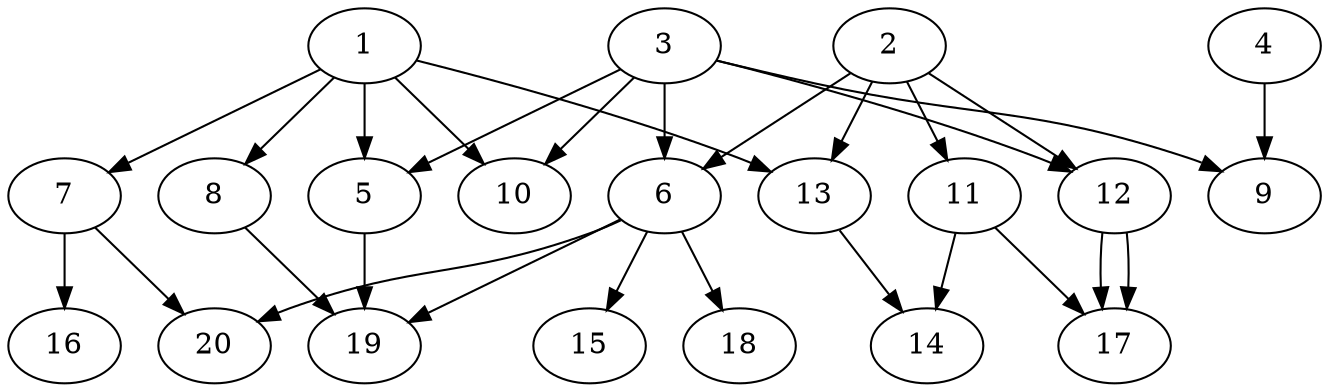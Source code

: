 // DAG automatically generated by daggen at Wed Jul 24 21:27:05 2019
// ./daggen --dot -n 20 --ccr 0.5 --fat 0.7 --regular 0.5 --density 0.5 --mindata 5242880 --maxdata 52428800 
digraph G {
  1 [size="93495296", alpha="0.00", expect_size="46747648"] 
  1 -> 5 [size ="46747648"]
  1 -> 7 [size ="46747648"]
  1 -> 8 [size ="46747648"]
  1 -> 10 [size ="46747648"]
  1 -> 13 [size ="46747648"]
  2 [size="45764608", alpha="0.05", expect_size="22882304"] 
  2 -> 6 [size ="22882304"]
  2 -> 11 [size ="22882304"]
  2 -> 12 [size ="22882304"]
  2 -> 13 [size ="22882304"]
  3 [size="75098112", alpha="0.12", expect_size="37549056"] 
  3 -> 5 [size ="37549056"]
  3 -> 6 [size ="37549056"]
  3 -> 9 [size ="37549056"]
  3 -> 10 [size ="37549056"]
  3 -> 12 [size ="37549056"]
  4 [size="25673728", alpha="0.16", expect_size="12836864"] 
  4 -> 9 [size ="12836864"]
  5 [size="54149120", alpha="0.17", expect_size="27074560"] 
  5 -> 19 [size ="27074560"]
  6 [size="29861888", alpha="0.13", expect_size="14930944"] 
  6 -> 15 [size ="14930944"]
  6 -> 18 [size ="14930944"]
  6 -> 19 [size ="14930944"]
  6 -> 20 [size ="14930944"]
  7 [size="93292544", alpha="0.01", expect_size="46646272"] 
  7 -> 16 [size ="46646272"]
  7 -> 20 [size ="46646272"]
  8 [size="38840320", alpha="0.20", expect_size="19420160"] 
  8 -> 19 [size ="19420160"]
  9 [size="41574400", alpha="0.18", expect_size="20787200"] 
  10 [size="52035584", alpha="0.12", expect_size="26017792"] 
  11 [size="23259136", alpha="0.18", expect_size="11629568"] 
  11 -> 14 [size ="11629568"]
  11 -> 17 [size ="11629568"]
  12 [size="23855104", alpha="0.00", expect_size="11927552"] 
  12 -> 17 [size ="11927552"]
  12 -> 17 [size ="11927552"]
  13 [size="46268416", alpha="0.19", expect_size="23134208"] 
  13 -> 14 [size ="23134208"]
  14 [size="101089280", alpha="0.15", expect_size="50544640"] 
  15 [size="81063936", alpha="0.14", expect_size="40531968"] 
  16 [size="66146304", alpha="0.02", expect_size="33073152"] 
  17 [size="33071104", alpha="0.10", expect_size="16535552"] 
  18 [size="35971072", alpha="0.09", expect_size="17985536"] 
  19 [size="35874816", alpha="0.11", expect_size="17937408"] 
  20 [size="26040320", alpha="0.14", expect_size="13020160"] 
}
